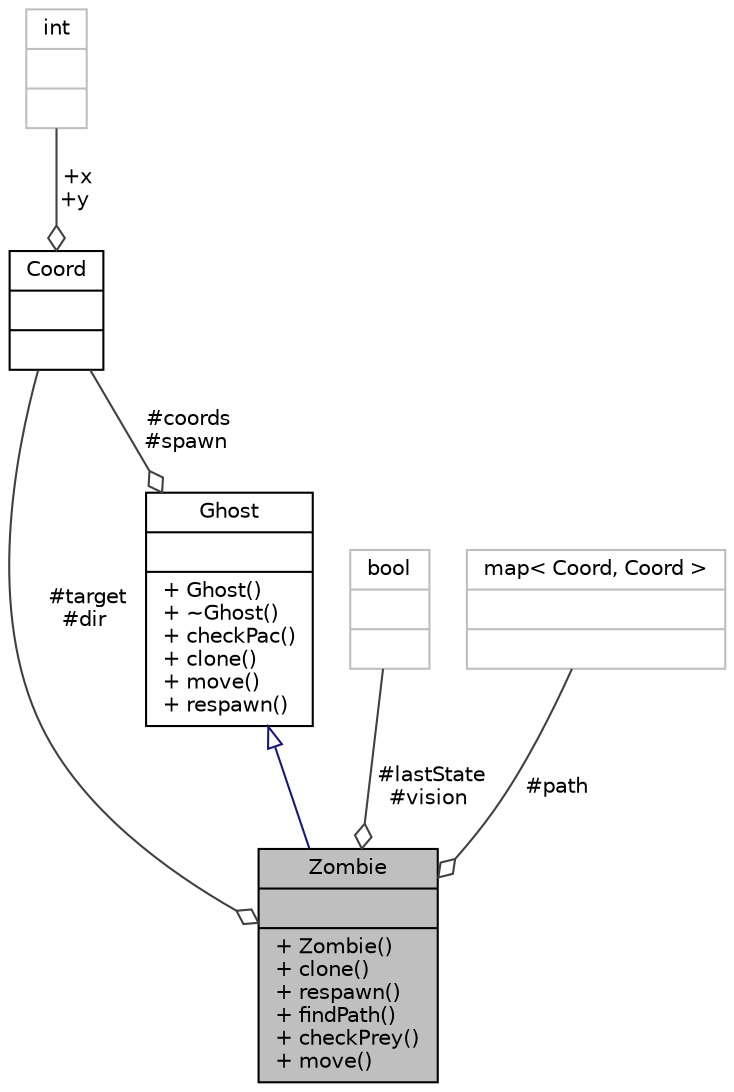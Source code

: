 digraph "Zombie"
{
 // LATEX_PDF_SIZE
  edge [fontname="Helvetica",fontsize="10",labelfontname="Helvetica",labelfontsize="10"];
  node [fontname="Helvetica",fontsize="10",shape=record];
  Node1 [label="{Zombie\n||+ Zombie()\l+ clone()\l+ respawn()\l+ findPath()\l+ checkPrey()\l+ move()\l}",height=0.2,width=0.4,color="black", fillcolor="grey75", style="filled", fontcolor="black",tooltip="The Zombie class represents a zombie ghost in the game."];
  Node2 -> Node1 [dir="back",color="midnightblue",fontsize="10",style="solid",arrowtail="onormal",fontname="Helvetica"];
  Node2 [label="{Ghost\n||+ Ghost()\l+ ~Ghost()\l+ checkPac()\l+ clone()\l+ move()\l+ respawn()\l}",height=0.2,width=0.4,color="black", fillcolor="white", style="filled",URL="$classGhost.html",tooltip="The Ghost class represents a ghost in the game."];
  Node3 -> Node2 [color="grey25",fontsize="10",style="solid",label=" #coords\n#spawn" ,arrowhead="odiamond",fontname="Helvetica"];
  Node3 [label="{Coord\n||}",height=0.2,width=0.4,color="black", fillcolor="white", style="filled",URL="$structCoord.html",tooltip="The Coord struct represents a coordinate in 2D space."];
  Node4 -> Node3 [color="grey25",fontsize="10",style="solid",label=" +x\n+y" ,arrowhead="odiamond",fontname="Helvetica"];
  Node4 [label="{int\n||}",height=0.2,width=0.4,color="grey75", fillcolor="white", style="filled",tooltip=" "];
  Node3 -> Node1 [color="grey25",fontsize="10",style="solid",label=" #target\n#dir" ,arrowhead="odiamond",fontname="Helvetica"];
  Node5 -> Node1 [color="grey25",fontsize="10",style="solid",label=" #lastState\n#vision" ,arrowhead="odiamond",fontname="Helvetica"];
  Node5 [label="{bool\n||}",height=0.2,width=0.4,color="grey75", fillcolor="white", style="filled",tooltip=" "];
  Node6 -> Node1 [color="grey25",fontsize="10",style="solid",label=" #path" ,arrowhead="odiamond",fontname="Helvetica"];
  Node6 [label="{map\< Coord, Coord \>\n||}",height=0.2,width=0.4,color="grey75", fillcolor="white", style="filled",tooltip=" "];
}
